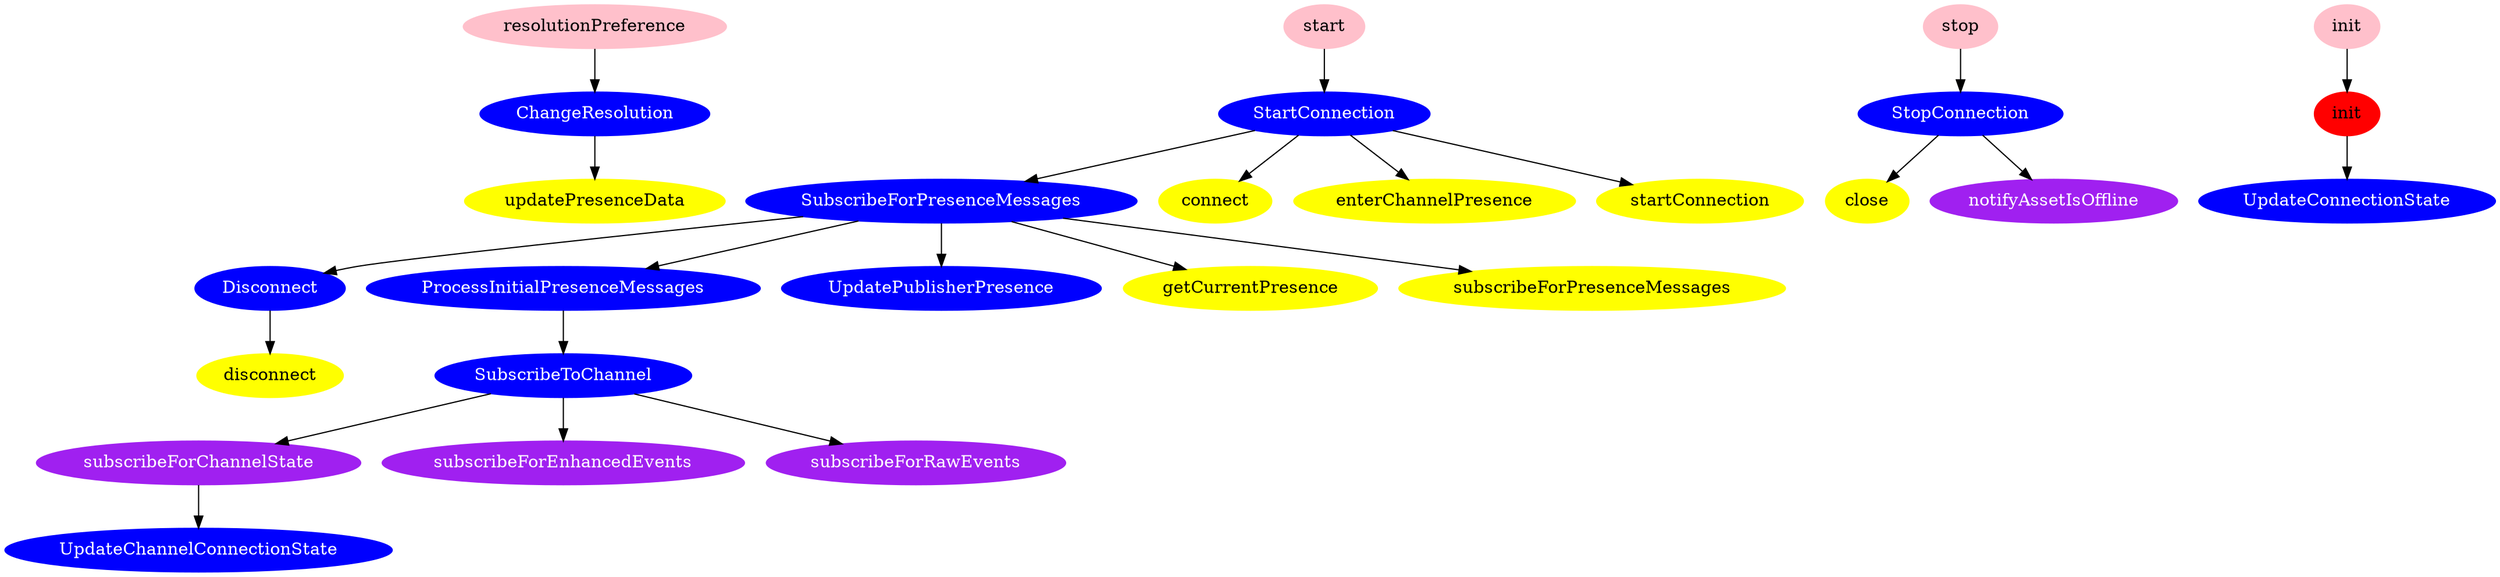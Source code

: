 digraph {
  subgraph workers {
    label = "Workers";
    node [style=filled, color=blue, fontcolor=white];

    // This is a list of all of the workers in the subscriber SDK
    ChangeResolution;
    Disconnect;
    ProcessInitialPresenceMessages;
    StartConnection;
    StopConnection;
    SubscribeForPresenceMessages;
    SubscribeToChannel;
    UpdateChannelConnectionState;
    UpdateConnectionState;
    UpdatePublisherPresence;
  }

  subgraph ably_wrapper {
    label = "Ably wrapper";
    node [style=filled, color=yellow];

    close;
    connect;
    disconnect;
    enterChannelPresence;
    getCurrentPresence;
    startConnection;
    subscribeForPresenceMessages;
    updatePresenceData;
  }

  subgraph CoreSubscriber_public_methods {
    label = "CoreSubscriber public methods";
    node [style=filled, color=red];

    CoreSubscriber_init [label = "init"];
  }

  subgraph DefaultSubscriber_public_methods {
    label = "DefaultSubscriber public methods";
    node [style=filled, color=pink];

    DefaultSubscriber_init [label = "init"];
    start;
    resolutionPreference;
    stop;
  }

  subgraph CoreSubscriber_SubscriberInteractor {
    label = "CoreSubscriber’s implementation of SubscriberInteractor"
    node [style=filled, color=purple, fontcolor=white];

    notifyAssetIsOffline;
    subscribeForChannelState;
    subscribeForEnhancedEvents;
    subscribeForRawEvents;
  }

  // Workers posted by workers

  ProcessInitialPresenceMessages -> SubscribeToChannel;

  StartConnection -> SubscribeForPresenceMessages;

  SubscribeForPresenceMessages -> Disconnect;
  SubscribeForPresenceMessages -> ProcessInitialPresenceMessages;
  SubscribeForPresenceMessages -> UpdatePublisherPresence;

  // Ably wrapper methods called by workers

  ChangeResolution -> updatePresenceData;

  Disconnect -> disconnect;

  StartConnection -> connect;
  StartConnection -> enterChannelPresence;
  StartConnection -> startConnection;

  StopConnection -> close;

  SubscribeForPresenceMessages -> getCurrentPresence;
  SubscribeForPresenceMessages -> subscribeForPresenceMessages;

  // SubscriberInteractor methods called by workers

  StopConnection -> notifyAssetIsOffline;

  SubscribeToChannel -> subscribeForChannelState;
  SubscribeToChannel -> subscribeForEnhancedEvents;
  SubscribeToChannel -> subscribeForRawEvents;

  // CoreSubscriber enqueued workers

  // This is currently done in a very simplistic way: doesn’t care about which methods call other methods inside this class

  CoreSubscriber_init -> UpdateConnectionState

  subscribeForChannelState -> UpdateChannelConnectionState

  // DefaultSubscriber called methods

  DefaultSubscriber_init -> CoreSubscriber_init;

  // DefaultSubscriber enqueued workers (by calling core.enqueue)

  start -> StartConnection;
  resolutionPreference -> ChangeResolution;
  stop -> StopConnection;
}
